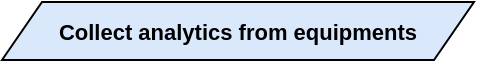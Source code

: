 <mxfile version="24.2.5" type="github">
  <diagram name="Page-1" id="Ksy5MSuIpyFtsl3G_FBz">
    <mxGraphModel dx="1220" dy="239" grid="0" gridSize="10" guides="1" tooltips="1" connect="1" arrows="1" fold="1" page="0" pageScale="1" pageWidth="827" pageHeight="1169" math="0" shadow="0">
      <root>
        <mxCell id="0" />
        <mxCell id="1" parent="0" />
        <mxCell id="tYbklvyuRcy-5vgicpdY-1" value="&lt;b&gt;Collect analytics from equipments&lt;/b&gt;" style="shape=parallelogram;perimeter=parallelogramPerimeter;whiteSpace=wrap;html=1;fixedSize=1;fillColor=#dae8fc;strokeColor=#000000;fontFamily=Helvetica;fontSize=11;fontColor=default;labelBackgroundColor=none;" vertex="1" parent="1">
          <mxGeometry x="-548" y="277" width="236" height="29" as="geometry" />
        </mxCell>
      </root>
    </mxGraphModel>
  </diagram>
</mxfile>
